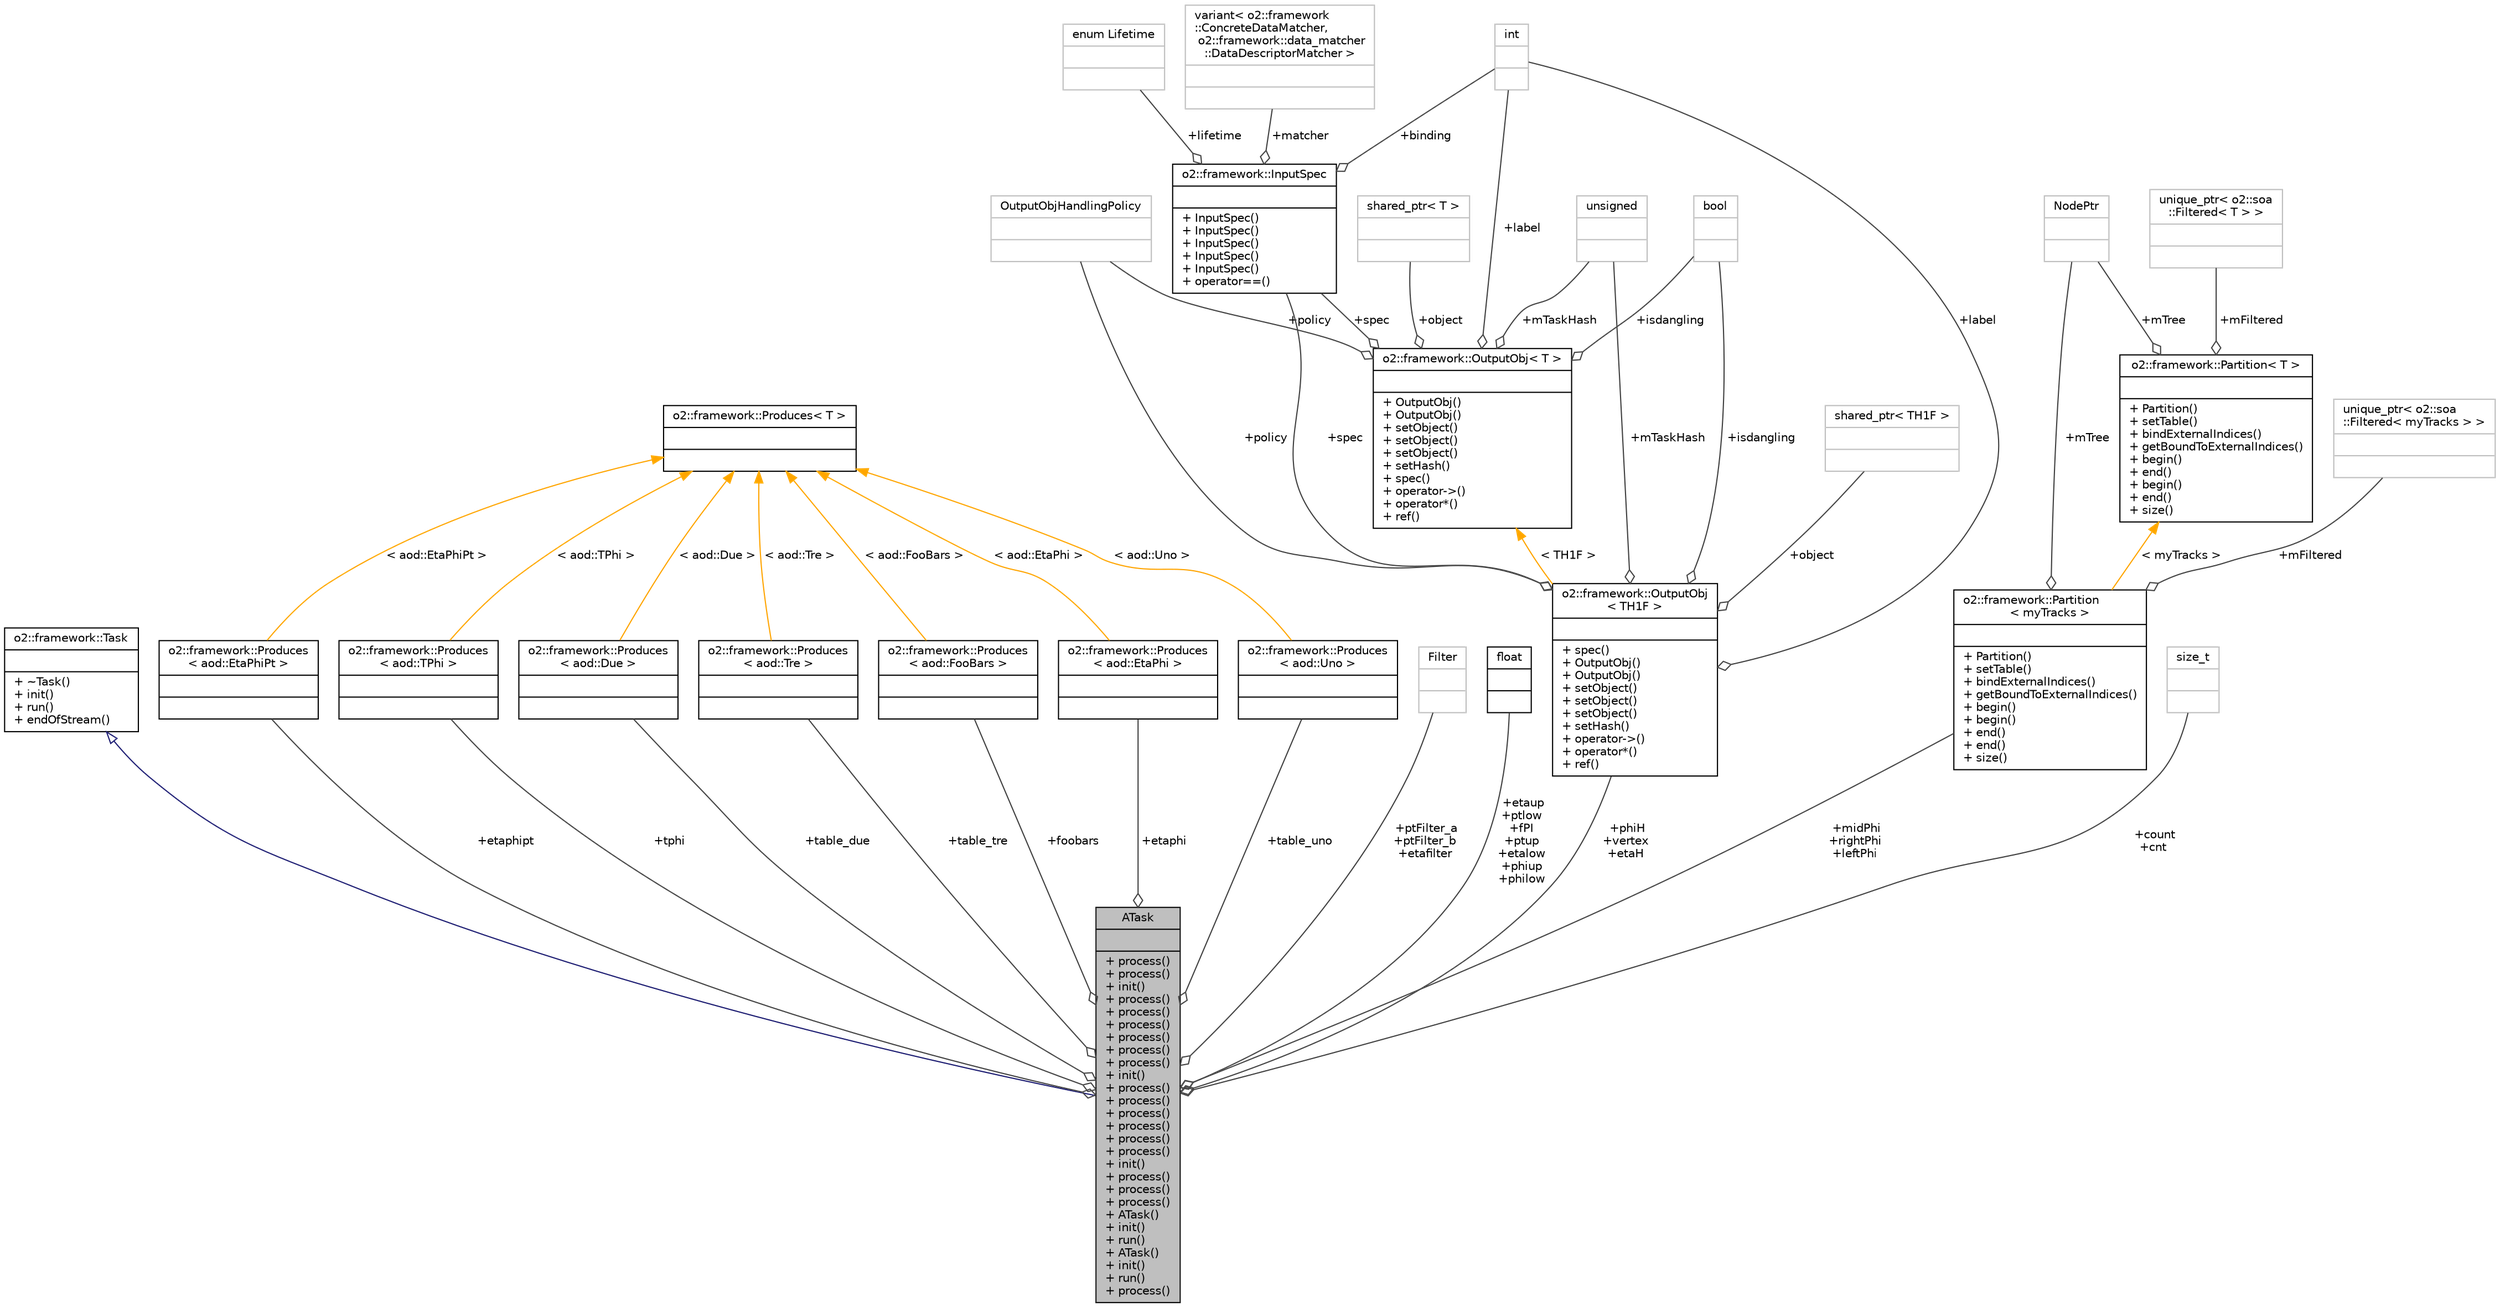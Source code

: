 digraph "ATask"
{
 // INTERACTIVE_SVG=YES
  bgcolor="transparent";
  edge [fontname="Helvetica",fontsize="10",labelfontname="Helvetica",labelfontsize="10"];
  node [fontname="Helvetica",fontsize="10",shape=record];
  Node2 [label="{ATask\n||+ process()\l+ process()\l+ init()\l+ process()\l+ process()\l+ process()\l+ process()\l+ process()\l+ process()\l+ init()\l+ process()\l+ process()\l+ process()\l+ process()\l+ process()\l+ process()\l+ init()\l+ process()\l+ process()\l+ process()\l+ ATask()\l+ init()\l+ run()\l+ ATask()\l+ init()\l+ run()\l+ process()\l}",height=0.2,width=0.4,color="black", fillcolor="grey75", style="filled", fontcolor="black"];
  Node3 -> Node2 [dir="back",color="midnightblue",fontsize="10",style="solid",arrowtail="onormal",fontname="Helvetica"];
  Node3 [label="{o2::framework::Task\n||+ ~Task()\l+ init()\l+ run()\l+ endOfStream()\l}",height=0.2,width=0.4,color="black",URL="$de/dac/classo2_1_1framework_1_1Task.html"];
  Node4 -> Node2 [color="grey25",fontsize="10",style="solid",label=" +table_uno" ,arrowhead="odiamond",fontname="Helvetica"];
  Node4 [label="{o2::framework::Produces\l\< aod::Uno \>\n||}",height=0.2,width=0.4,color="black",URL="$d6/d86/structo2_1_1framework_1_1Produces.html"];
  Node5 -> Node4 [dir="back",color="orange",fontsize="10",style="solid",label=" \< aod::Uno \>" ,fontname="Helvetica"];
  Node5 [label="{o2::framework::Produces\< T \>\n||}",height=0.2,width=0.4,color="black",URL="$d6/d86/structo2_1_1framework_1_1Produces.html"];
  Node6 -> Node2 [color="grey25",fontsize="10",style="solid",label=" +ptFilter_a\n+ptFilter_b\n+etafilter" ,arrowhead="odiamond",fontname="Helvetica"];
  Node6 [label="{Filter\n||}",height=0.2,width=0.4,color="grey75"];
  Node7 -> Node2 [color="grey25",fontsize="10",style="solid",label=" +etaup\n+ptlow\n+fPI\n+ptup\n+etalow\n+phiup\n+philow" ,arrowhead="odiamond",fontname="Helvetica"];
  Node7 [label="{float\n||}",height=0.2,width=0.4,color="black",URL="$d4/dc3/classfloat.html"];
  Node8 -> Node2 [color="grey25",fontsize="10",style="solid",label=" +etaphipt" ,arrowhead="odiamond",fontname="Helvetica"];
  Node8 [label="{o2::framework::Produces\l\< aod::EtaPhiPt \>\n||}",height=0.2,width=0.4,color="black",URL="$d6/d86/structo2_1_1framework_1_1Produces.html"];
  Node5 -> Node8 [dir="back",color="orange",fontsize="10",style="solid",label=" \< aod::EtaPhiPt \>" ,fontname="Helvetica"];
  Node9 -> Node2 [color="grey25",fontsize="10",style="solid",label=" +tphi" ,arrowhead="odiamond",fontname="Helvetica"];
  Node9 [label="{o2::framework::Produces\l\< aod::TPhi \>\n||}",height=0.2,width=0.4,color="black",URL="$d6/d86/structo2_1_1framework_1_1Produces.html"];
  Node5 -> Node9 [dir="back",color="orange",fontsize="10",style="solid",label=" \< aod::TPhi \>" ,fontname="Helvetica"];
  Node10 -> Node2 [color="grey25",fontsize="10",style="solid",label=" +table_due" ,arrowhead="odiamond",fontname="Helvetica"];
  Node10 [label="{o2::framework::Produces\l\< aod::Due \>\n||}",height=0.2,width=0.4,color="black",URL="$d6/d86/structo2_1_1framework_1_1Produces.html"];
  Node5 -> Node10 [dir="back",color="orange",fontsize="10",style="solid",label=" \< aod::Due \>" ,fontname="Helvetica"];
  Node11 -> Node2 [color="grey25",fontsize="10",style="solid",label=" +phiH\n+vertex\n+etaH" ,arrowhead="odiamond",fontname="Helvetica"];
  Node11 [label="{o2::framework::OutputObj\l\< TH1F \>\n||+ spec()\l+ OutputObj()\l+ OutputObj()\l+ setObject()\l+ setObject()\l+ setObject()\l+ setHash()\l+ operator-\>()\l+ operator*()\l+ ref()\l}",height=0.2,width=0.4,color="black",URL="$d4/d79/structo2_1_1framework_1_1OutputObj.html"];
  Node12 -> Node11 [color="grey25",fontsize="10",style="solid",label=" +policy" ,arrowhead="odiamond",fontname="Helvetica"];
  Node12 [label="{OutputObjHandlingPolicy\n||}",height=0.2,width=0.4,color="grey75"];
  Node13 -> Node11 [color="grey25",fontsize="10",style="solid",label=" +label" ,arrowhead="odiamond",fontname="Helvetica"];
  Node13 [label="{int\n||}",height=0.2,width=0.4,color="grey75"];
  Node14 -> Node11 [color="grey25",fontsize="10",style="solid",label=" +isdangling" ,arrowhead="odiamond",fontname="Helvetica"];
  Node14 [label="{bool\n||}",height=0.2,width=0.4,color="grey75"];
  Node15 -> Node11 [color="grey25",fontsize="10",style="solid",label=" +spec" ,arrowhead="odiamond",fontname="Helvetica"];
  Node15 [label="{o2::framework::InputSpec\n||+ InputSpec()\l+ InputSpec()\l+ InputSpec()\l+ InputSpec()\l+ InputSpec()\l+ operator==()\l}",height=0.2,width=0.4,color="black",URL="$da/d96/structo2_1_1framework_1_1InputSpec.html"];
  Node16 -> Node15 [color="grey25",fontsize="10",style="solid",label=" +lifetime" ,arrowhead="odiamond",fontname="Helvetica"];
  Node16 [label="{enum Lifetime\n||}",height=0.2,width=0.4,color="grey75"];
  Node17 -> Node15 [color="grey25",fontsize="10",style="solid",label=" +matcher" ,arrowhead="odiamond",fontname="Helvetica"];
  Node17 [label="{variant\< o2::framework\l::ConcreteDataMatcher,\l o2::framework::data_matcher\l::DataDescriptorMatcher \>\n||}",height=0.2,width=0.4,color="grey75"];
  Node13 -> Node15 [color="grey25",fontsize="10",style="solid",label=" +binding" ,arrowhead="odiamond",fontname="Helvetica"];
  Node18 -> Node11 [color="grey25",fontsize="10",style="solid",label=" +mTaskHash" ,arrowhead="odiamond",fontname="Helvetica"];
  Node18 [label="{unsigned\n||}",height=0.2,width=0.4,color="grey75"];
  Node19 -> Node11 [color="grey25",fontsize="10",style="solid",label=" +object" ,arrowhead="odiamond",fontname="Helvetica"];
  Node19 [label="{shared_ptr\< TH1F \>\n||}",height=0.2,width=0.4,color="grey75"];
  Node20 -> Node11 [dir="back",color="orange",fontsize="10",style="solid",label=" \< TH1F \>" ,fontname="Helvetica"];
  Node20 [label="{o2::framework::OutputObj\< T \>\n||+ OutputObj()\l+ OutputObj()\l+ setObject()\l+ setObject()\l+ setObject()\l+ setHash()\l+ spec()\l+ operator-\>()\l+ operator*()\l+ ref()\l}",height=0.2,width=0.4,color="black",URL="$d4/d79/structo2_1_1framework_1_1OutputObj.html"];
  Node12 -> Node20 [color="grey25",fontsize="10",style="solid",label=" +policy" ,arrowhead="odiamond",fontname="Helvetica"];
  Node13 -> Node20 [color="grey25",fontsize="10",style="solid",label=" +label" ,arrowhead="odiamond",fontname="Helvetica"];
  Node21 -> Node20 [color="grey25",fontsize="10",style="solid",label=" +object" ,arrowhead="odiamond",fontname="Helvetica"];
  Node21 [label="{shared_ptr\< T \>\n||}",height=0.2,width=0.4,color="grey75"];
  Node14 -> Node20 [color="grey25",fontsize="10",style="solid",label=" +isdangling" ,arrowhead="odiamond",fontname="Helvetica"];
  Node15 -> Node20 [color="grey25",fontsize="10",style="solid",label=" +spec" ,arrowhead="odiamond",fontname="Helvetica"];
  Node18 -> Node20 [color="grey25",fontsize="10",style="solid",label=" +mTaskHash" ,arrowhead="odiamond",fontname="Helvetica"];
  Node22 -> Node2 [color="grey25",fontsize="10",style="solid",label=" +table_tre" ,arrowhead="odiamond",fontname="Helvetica"];
  Node22 [label="{o2::framework::Produces\l\< aod::Tre \>\n||}",height=0.2,width=0.4,color="black",URL="$d6/d86/structo2_1_1framework_1_1Produces.html"];
  Node5 -> Node22 [dir="back",color="orange",fontsize="10",style="solid",label=" \< aod::Tre \>" ,fontname="Helvetica"];
  Node23 -> Node2 [color="grey25",fontsize="10",style="solid",label=" +midPhi\n+rightPhi\n+leftPhi" ,arrowhead="odiamond",fontname="Helvetica"];
  Node23 [label="{o2::framework::Partition\l\< myTracks \>\n||+ Partition()\l+ setTable()\l+ bindExternalIndices()\l+ getBoundToExternalIndices()\l+ begin()\l+ begin()\l+ end()\l+ end()\l+ size()\l}",height=0.2,width=0.4,color="black",URL="$d1/dbf/structo2_1_1framework_1_1Partition.html"];
  Node24 -> Node23 [color="grey25",fontsize="10",style="solid",label=" +mFiltered" ,arrowhead="odiamond",fontname="Helvetica"];
  Node24 [label="{unique_ptr\< o2::soa\l::Filtered\< myTracks \> \>\n||}",height=0.2,width=0.4,color="grey75"];
  Node25 -> Node23 [color="grey25",fontsize="10",style="solid",label=" +mTree" ,arrowhead="odiamond",fontname="Helvetica"];
  Node25 [label="{NodePtr\n||}",height=0.2,width=0.4,color="grey75"];
  Node26 -> Node23 [dir="back",color="orange",fontsize="10",style="solid",label=" \< myTracks \>" ,fontname="Helvetica"];
  Node26 [label="{o2::framework::Partition\< T \>\n||+ Partition()\l+ setTable()\l+ bindExternalIndices()\l+ getBoundToExternalIndices()\l+ begin()\l+ end()\l+ begin()\l+ end()\l+ size()\l}",height=0.2,width=0.4,color="black",URL="$d1/dbf/structo2_1_1framework_1_1Partition.html"];
  Node27 -> Node26 [color="grey25",fontsize="10",style="solid",label=" +mFiltered" ,arrowhead="odiamond",fontname="Helvetica"];
  Node27 [label="{unique_ptr\< o2::soa\l::Filtered\< T \> \>\n||}",height=0.2,width=0.4,color="grey75"];
  Node25 -> Node26 [color="grey25",fontsize="10",style="solid",label=" +mTree" ,arrowhead="odiamond",fontname="Helvetica"];
  Node28 -> Node2 [color="grey25",fontsize="10",style="solid",label=" +foobars" ,arrowhead="odiamond",fontname="Helvetica"];
  Node28 [label="{o2::framework::Produces\l\< aod::FooBars \>\n||}",height=0.2,width=0.4,color="black",URL="$d6/d86/structo2_1_1framework_1_1Produces.html"];
  Node5 -> Node28 [dir="back",color="orange",fontsize="10",style="solid",label=" \< aod::FooBars \>" ,fontname="Helvetica"];
  Node29 -> Node2 [color="grey25",fontsize="10",style="solid",label=" +count\n+cnt" ,arrowhead="odiamond",fontname="Helvetica"];
  Node29 [label="{size_t\n||}",height=0.2,width=0.4,color="grey75"];
  Node30 -> Node2 [color="grey25",fontsize="10",style="solid",label=" +etaphi" ,arrowhead="odiamond",fontname="Helvetica"];
  Node30 [label="{o2::framework::Produces\l\< aod::EtaPhi \>\n||}",height=0.2,width=0.4,color="black",URL="$d6/d86/structo2_1_1framework_1_1Produces.html"];
  Node5 -> Node30 [dir="back",color="orange",fontsize="10",style="solid",label=" \< aod::EtaPhi \>" ,fontname="Helvetica"];
}
